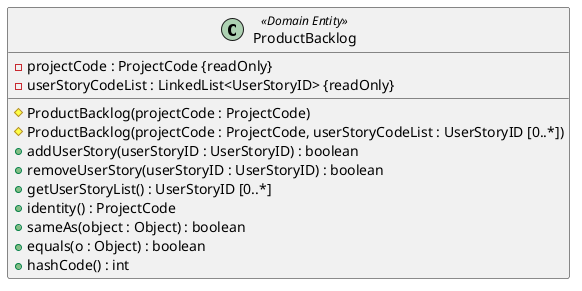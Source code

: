 @startuml
'Attribute syntax: <visibility> <name> : <type> <multiplicity> = <default>
'Method syntax: <visibility> <name (parameter-list)> : <return-type> - For simplicity the type of the parameter-list is not specified

class ProductBacklog<<Domain Entity>> {
    - projectCode : ProjectCode {readOnly}
    - userStoryCodeList : LinkedList<UserStoryID> {readOnly}

    # ProductBacklog(projectCode : ProjectCode)
    # ProductBacklog(projectCode : ProjectCode, userStoryCodeList : UserStoryID [0..*])
    + addUserStory(userStoryID : UserStoryID) : boolean
    + removeUserStory(userStoryID : UserStoryID) : boolean
    + getUserStoryList() : UserStoryID [0..*]
    + identity() : ProjectCode
    + sameAs(object : Object) : boolean
    + equals(o : Object) : boolean
    + hashCode() : int
}

@enduml